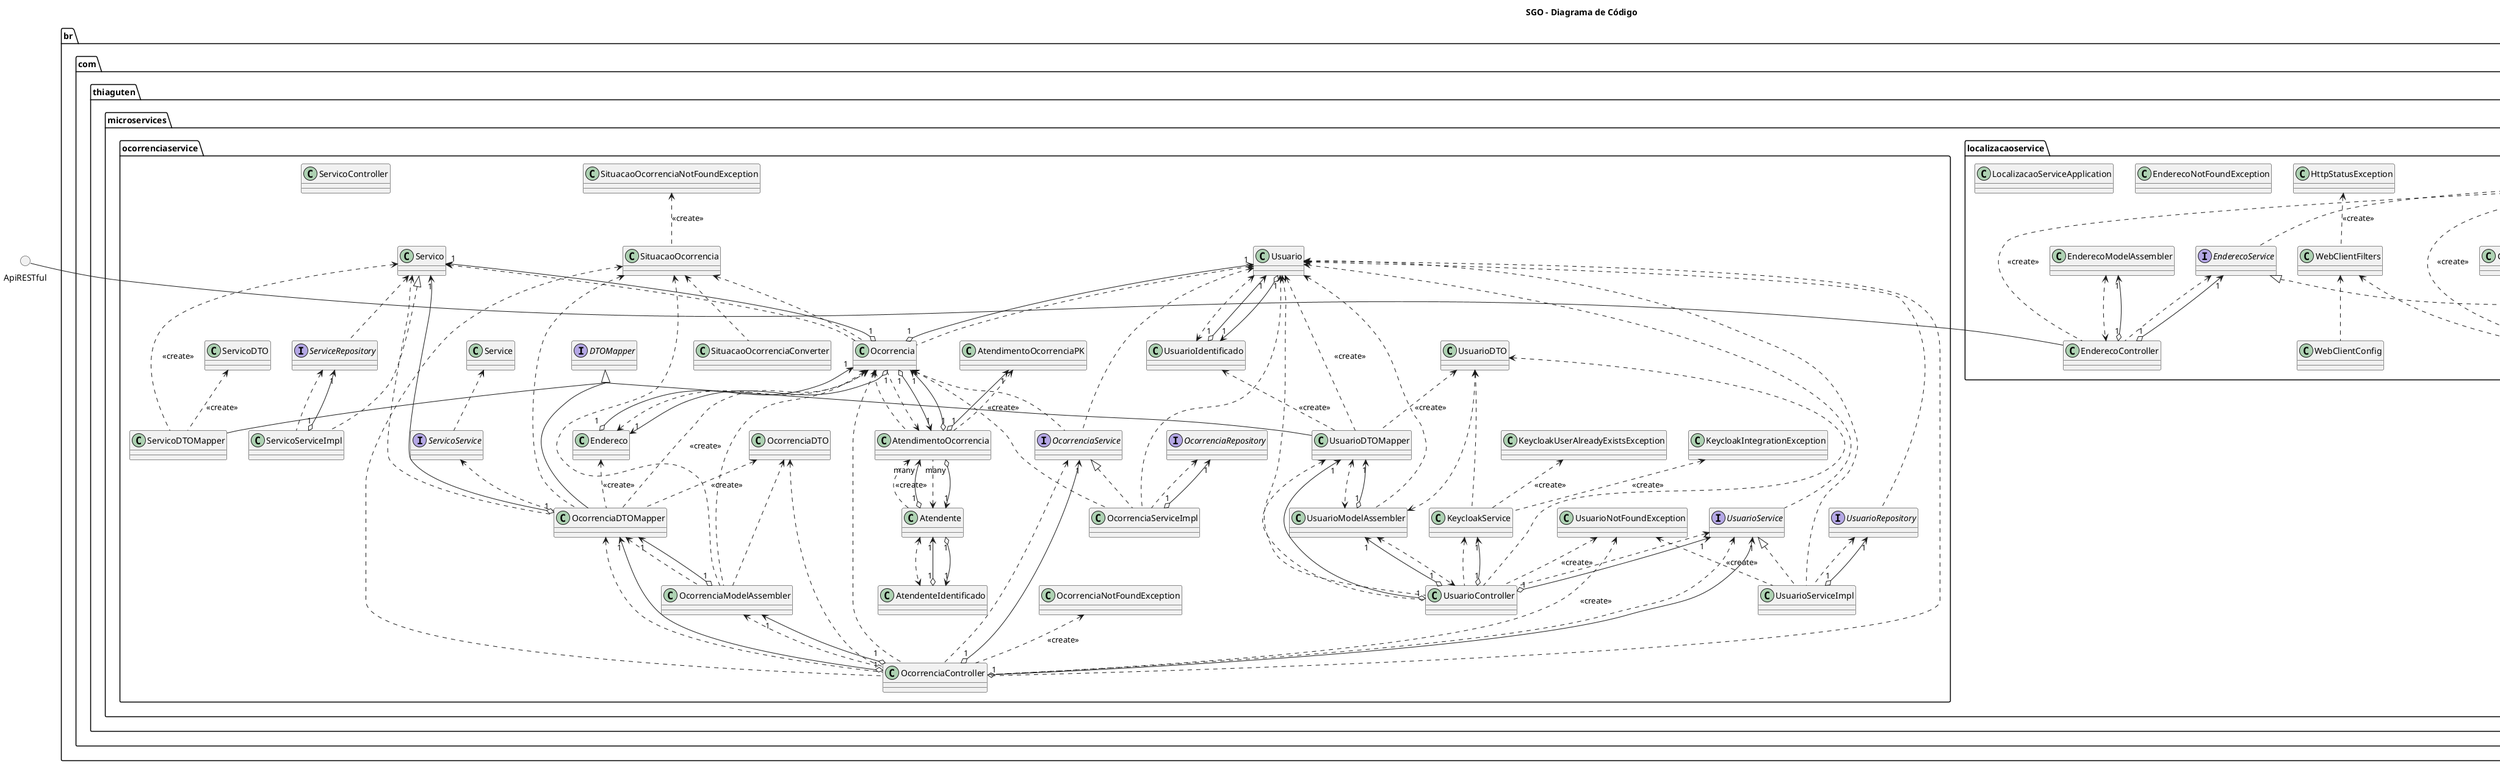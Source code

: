 @startuml SGO_C4_Code

skinparam packageStyle folder
skinparam groupInheritance 2

title SGO - Diagrama de Código

circle ApiRESTful

namespace br.com.thiaguten.microservices.localizacaoservice #FFFFFF {

    class CEPUtils
    class EnderecoDTO
    class CEPClientAPIResponse
    class CEPClientAPIException
    interface CEPClientAPI
    class CEPClientAPIImpl
    interface EnderecoRepository
    class EnderecoInMemoryRepository 
    interface EnderecoService
    class EnderecoServiceImpl
    class EnderecoModelAssembler
    class EnderecoController
    class HttpStatusException
    class WebClientFilters
    class WebClientConfig
    class EnderecoNotFoundException
    class LocalizacaoServiceApplication

    .ApiRESTful -- EnderecoController
    EnderecoDTO <.. EnderecoController : <<create>>
    EnderecoService <.. EnderecoController
    EnderecoService "1" <--o "1" EnderecoController
    EnderecoModelAssembler <..> EnderecoController
    EnderecoModelAssembler "1" <--o "1" EnderecoController
    
    HttpStatusException <.. WebClientFilters : <<create>>
    WebClientFilters <.. WebClientConfig

    EnderecoDTO <.. CEPClientAPI
    CEPClientAPI <|.. CEPClientAPIImpl
    WebClientFilters <.. CEPClientAPIImpl
    CEPClientAPIException <.. CEPClientAPIImpl : <<create>>
    CEPClientAPIResponse <.. CEPClientAPIImpl
    CEPUtils <.. CEPClientAPIImpl
    EnderecoDTO <.. CEPClientAPIImpl : <<create>>

    EnderecoDTO <.. EnderecoService
    EnderecoService <|.. EnderecoServiceImpl
    EnderecoDTO <.. EnderecoServiceImpl : <<create>>
    CEPClientAPI <.. EnderecoServiceImpl
    CEPClientAPI "1" <--o "1" EnderecoServiceImpl
    EnderecoRepository <.. EnderecoServiceImpl
    EnderecoRepository "1" <--o "1" EnderecoServiceImpl

    EnderecoDTO <.. EnderecoRepository
    EnderecoRepository <|.. EnderecoInMemoryRepository
    CEPUtils <.. EnderecoInMemoryRepository
    EnderecoDTO <.. EnderecoInMemoryRepository
}

namespace br.com.thiaguten.microservices.ocorrenciaservice #FFFFFF {
    class KeycloakService
    class KeycloakIntegrationException
    class KeycloakUserAlreadyExistsException

    class Usuario
    class UsuarioIdentificado
    class UsuarioDTO
    class UsuarioDTOMapper
    class UsuarioModelAssembler
    class UsuarioController
    interface UsuarioService
    class UsuarioServiceImpl
    interface UsuarioRepository
    class UsuarioNotFoundException

    class Ocorrencia
    class OcorrenciaController
    interface OcorrenciaService
    class OcorrenciaServiceImpl
    interface OcorrenciaRepository
    class OcorrenciaDTO
    class OcorrenciaDTOMapper
    class OcorrenciaNotFoundException
    class OcorrenciaModelAssembler

    class Atendente
    class AtendenteIdentificado
    class AtendimentoOcorrencia
    class AtendimentoOcorrenciaPK

    class Endereco
    class SituacaoOcorrencia
    class SituacaoOcorrenciaConverter
    class SituacaoOcorrenciaNotFoundException
    interface DTOMapper

    class Servico
    interface ServicoService
    class ServicoServiceImpl
    class ServicoDTO
    class ServicoDTOMapper
    interface ServiceRepository
    class ServicoController

    KeycloakIntegrationException <.. KeycloakService : <<create>>
    KeycloakUserAlreadyExistsException <.. KeycloakService : <<create>>
    UsuarioDTO <.. KeycloakService
    Usuario <.. UsuarioController
    UsuarioDTO <.. UsuarioController
    UsuarioDTOMapper <.. UsuarioController
    UsuarioService <.. UsuarioController
    UsuarioNotFoundException <.. UsuarioController : <<create>>
    KeycloakService <.. UsuarioController
    KeycloakService "1" <--o "1" UsuarioController
    UsuarioDTOMapper "1" <--o "1" UsuarioController
    UsuarioService "1" <--o "1" UsuarioController
    UsuarioModelAssembler "1" <--o "1" UsuarioController
    UsuarioModelAssembler <..> UsuarioController
    Usuario <.. UsuarioModelAssembler
    UsuarioDTO <..> UsuarioModelAssembler
    UsuarioDTOMapper <..> UsuarioModelAssembler
    UsuarioDTOMapper "1" <--o "1" UsuarioModelAssembler
    Usuario <.. UsuarioDTOMapper : <<create>>
    UsuarioIdentificado <.. UsuarioDTOMapper : <<create>>
    UsuarioDTO <.. UsuarioDTOMapper : <<create>>
    Usuario <.. UsuarioRepository
    UsuarioRepository <.. UsuarioServiceImpl
    UsuarioRepository "1" <--o "1" UsuarioServiceImpl
    Usuario <.. UsuarioService
    Usuario <.. UsuarioServiceImpl
    UsuarioService <|.. UsuarioServiceImpl
    UsuarioNotFoundException <.. UsuarioServiceImpl : <<create>>
    UsuarioService <.. OcorrenciaController
    UsuarioService "1" <--o "1" OcorrenciaController
    Usuario <..> UsuarioIdentificado
    Usuario "1" <--o "1" UsuarioIdentificado
    UsuarioIdentificado "1" <--o "1" Usuario
    Usuario "1" <--o "1" Ocorrencia
    Usuario <.. Ocorrencia
    Usuario <.. OcorrenciaController
    Usuario <.. OcorrenciaService
    Usuario <.. OcorrenciaServiceImpl
    OcorrenciaService <|.. OcorrenciaServiceImpl
    UsuarioNotFoundException <.. OcorrenciaController : <<create>>
    Atendente <..> AtendenteIdentificado
    Atendente "1" <--o "1" AtendenteIdentificado
    AtendenteIdentificado "1" <--o "1" Atendente
    AtendimentoOcorrenciaPK "1" <--o "1" AtendimentoOcorrencia
    AtendimentoOcorrenciaPK <.. AtendimentoOcorrencia : <<create>>
    Atendente <.. AtendimentoOcorrencia
    Ocorrencia <.. AtendimentoOcorrencia
    AtendimentoOcorrencia <.. Ocorrencia
    AtendimentoOcorrencia <.. Atendente : <<create>>
    AtendimentoOcorrencia "many" <--o "1" Atendente
    Atendente "1" <--o "many" AtendimentoOcorrencia
    AtendimentoOcorrencia "1" <--o "1" Ocorrencia
    Ocorrencia "1" <--o "1" AtendimentoOcorrencia
    OcorrenciaRepository <.. OcorrenciaServiceImpl
    OcorrenciaRepository "1" <--o "1" OcorrenciaServiceImpl
    Ocorrencia <.. OcorrenciaServiceImpl
    Ocorrencia <.. OcorrenciaService
    OcorrenciaService <.. OcorrenciaController
    OcorrenciaService "1" <--o "1" OcorrenciaController
    OcorrenciaNotFoundException <.. OcorrenciaController : <<create>>
    Ocorrencia <.. OcorrenciaController
    OcorrenciaModelAssembler <.. OcorrenciaController
    OcorrenciaModelAssembler "1" <--o "1" OcorrenciaController
    OcorrenciaDTO <.. OcorrenciaController
    SituacaoOcorrencia <.. OcorrenciaController
    OcorrenciaDTOMapper <.. OcorrenciaController
    OcorrenciaDTOMapper "1" <--o "1" OcorrenciaController
    Endereco <..> Ocorrencia
    Endereco "1" <--o "1" Ocorrencia
    Ocorrencia "1" <--o "1" Endereco
    Endereco <.. OcorrenciaDTOMapper : <<create>>
    Ocorrencia <.. OcorrenciaDTOMapper : <<create>>
    OcorrenciaDTO <.. OcorrenciaDTOMapper : <<create>>
    OcorrenciaDTOMapper <.. OcorrenciaModelAssembler
    OcorrenciaDTOMapper "1" <--o "1" OcorrenciaModelAssembler
    SituacaoOcorrencia <.. OcorrenciaModelAssembler
    OcorrenciaDTO <.. OcorrenciaModelAssembler
    Ocorrencia <.. OcorrenciaModelAssembler
    SituacaoOcorrenciaNotFoundException <.. SituacaoOcorrencia : <<create>>
    SituacaoOcorrencia <.. Ocorrencia
    SituacaoOcorrencia <.. OcorrenciaDTOMapper
    SituacaoOcorrencia <.. SituacaoOcorrenciaConverter
    DTOMapper <|.. OcorrenciaDTOMapper
    DTOMapper <|.. UsuarioDTOMapper
    DTOMapper <|.. ServicoDTOMapper
    Servico <.. OcorrenciaDTOMapper
    Servico "1" <--o "1" OcorrenciaDTOMapper
    ServicoService <.. OcorrenciaDTOMapper
    Servico <|.. ServicoServiceImpl
    ServiceRepository <.. ServicoServiceImpl
    ServiceRepository "1" <--o "1" ServicoServiceImpl
    Servico <.. Ocorrencia
    Servico "1" <--o "1" Ocorrencia
    Servico <.. ServiceRepository
    Servico <.. ServicoDTOMapper : <<create>>
    ServicoDTO <.. ServicoDTOMapper : <<create>>
    Service <.. ServicoService
}

' namespace br.com.thiaguten.microservices.notificacaoservice #FFFFFF {
    
' }

' namespace br.com.thiaguten.microservices.relatorioservice #FFFFFF {
    
' }

@enduml